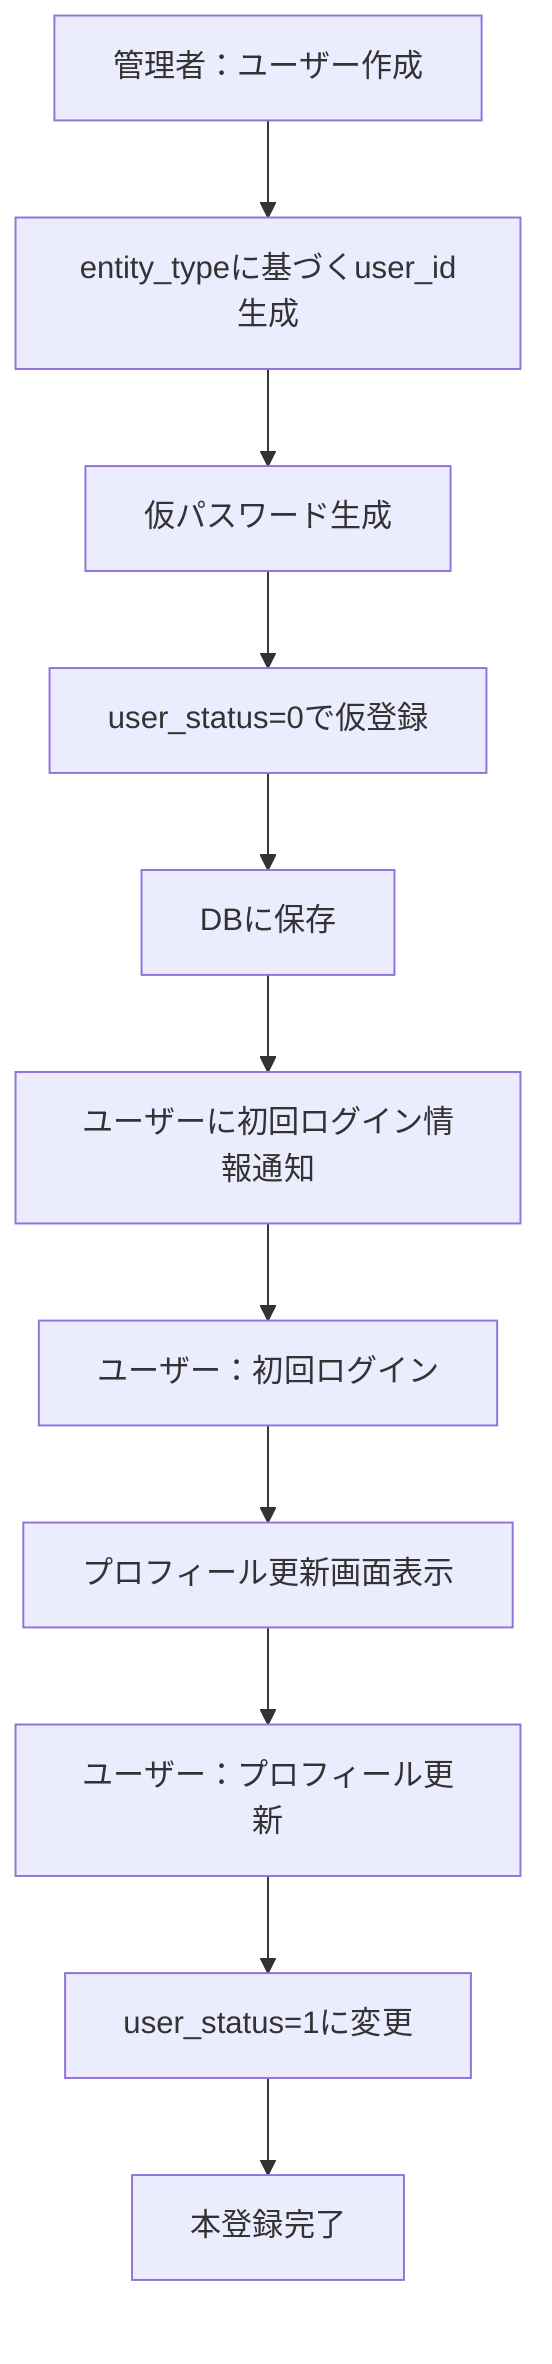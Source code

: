 graph TD
    A[管理者：ユーザー作成] --> B[entity_typeに基づくuser_id生成]
    B --> C[仮パスワード生成]
    C --> D[user_status=0で仮登録]
    D --> E[DBに保存]
    E --> F[ユーザーに初回ログイン情報通知]
    F --> G[ユーザー：初回ログイン]
    G --> H[プロフィール更新画面表示]
    H --> I[ユーザー：プロフィール更新]
    I --> J[user_status=1に変更]
    J --> K[本登録完了]